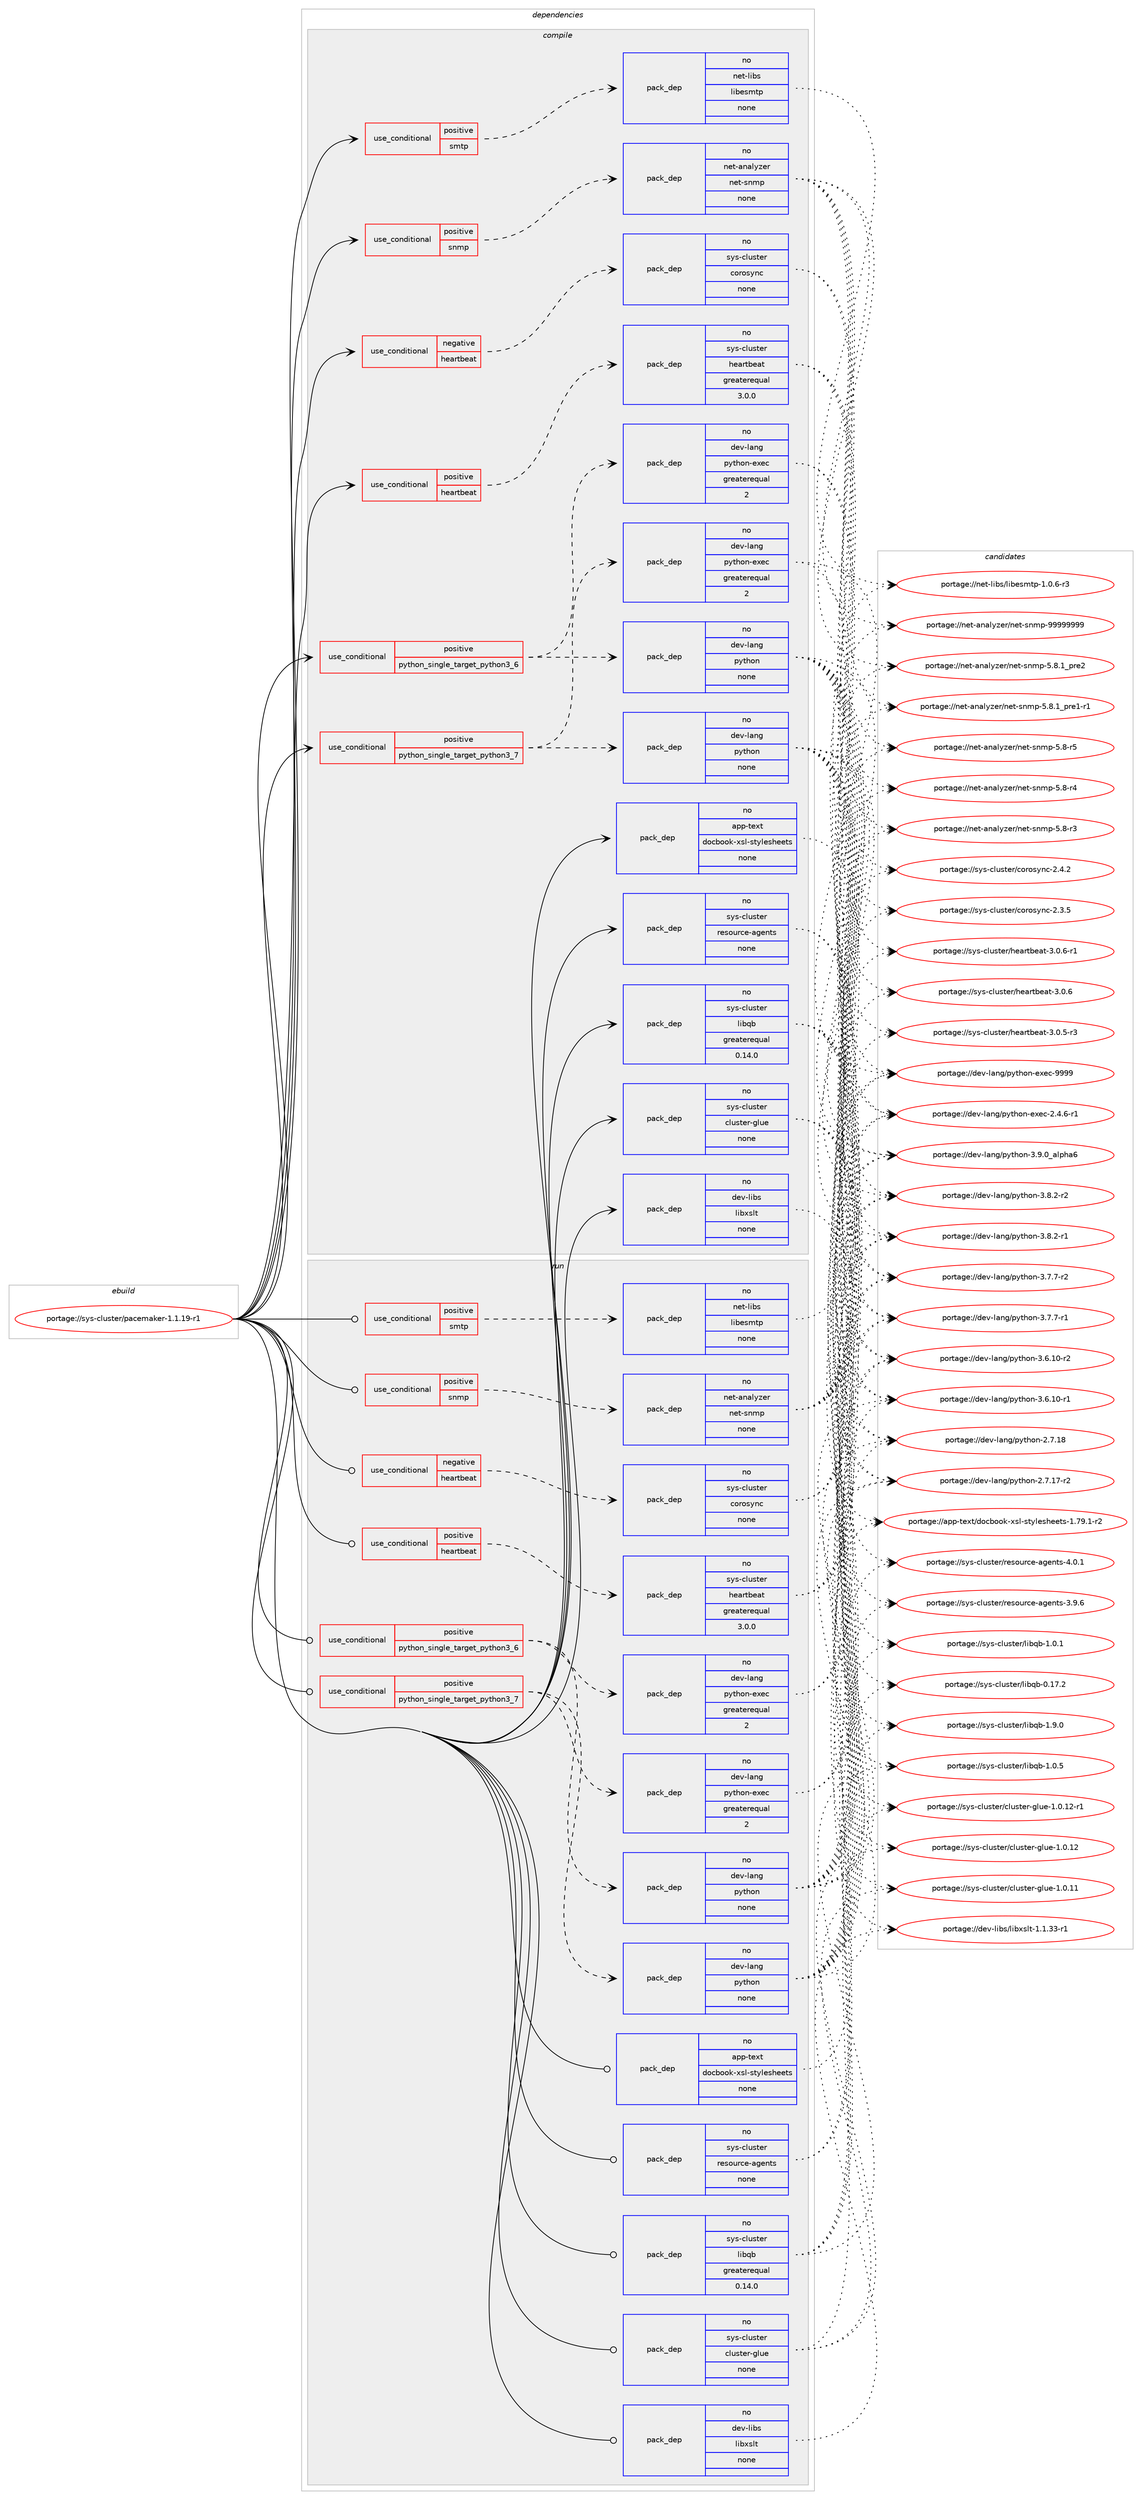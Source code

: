 digraph prolog {

# *************
# Graph options
# *************

newrank=true;
concentrate=true;
compound=true;
graph [rankdir=LR,fontname=Helvetica,fontsize=10,ranksep=1.5];#, ranksep=2.5, nodesep=0.2];
edge  [arrowhead=vee];
node  [fontname=Helvetica,fontsize=10];

# **********
# The ebuild
# **********

subgraph cluster_leftcol {
color=gray;
rank=same;
label=<<i>ebuild</i>>;
id [label="portage://sys-cluster/pacemaker-1.1.19-r1", color=red, width=4, href="../sys-cluster/pacemaker-1.1.19-r1.svg"];
}

# ****************
# The dependencies
# ****************

subgraph cluster_midcol {
color=gray;
label=<<i>dependencies</i>>;
subgraph cluster_compile {
fillcolor="#eeeeee";
style=filled;
label=<<i>compile</i>>;
subgraph cond657 {
dependency4384 [label=<<TABLE BORDER="0" CELLBORDER="1" CELLSPACING="0" CELLPADDING="4"><TR><TD ROWSPAN="3" CELLPADDING="10">use_conditional</TD></TR><TR><TD>negative</TD></TR><TR><TD>heartbeat</TD></TR></TABLE>>, shape=none, color=red];
subgraph pack3630 {
dependency4385 [label=<<TABLE BORDER="0" CELLBORDER="1" CELLSPACING="0" CELLPADDING="4" WIDTH="220"><TR><TD ROWSPAN="6" CELLPADDING="30">pack_dep</TD></TR><TR><TD WIDTH="110">no</TD></TR><TR><TD>sys-cluster</TD></TR><TR><TD>corosync</TD></TR><TR><TD>none</TD></TR><TR><TD></TD></TR></TABLE>>, shape=none, color=blue];
}
dependency4384:e -> dependency4385:w [weight=20,style="dashed",arrowhead="vee"];
}
id:e -> dependency4384:w [weight=20,style="solid",arrowhead="vee"];
subgraph cond658 {
dependency4386 [label=<<TABLE BORDER="0" CELLBORDER="1" CELLSPACING="0" CELLPADDING="4"><TR><TD ROWSPAN="3" CELLPADDING="10">use_conditional</TD></TR><TR><TD>positive</TD></TR><TR><TD>heartbeat</TD></TR></TABLE>>, shape=none, color=red];
subgraph pack3631 {
dependency4387 [label=<<TABLE BORDER="0" CELLBORDER="1" CELLSPACING="0" CELLPADDING="4" WIDTH="220"><TR><TD ROWSPAN="6" CELLPADDING="30">pack_dep</TD></TR><TR><TD WIDTH="110">no</TD></TR><TR><TD>sys-cluster</TD></TR><TR><TD>heartbeat</TD></TR><TR><TD>greaterequal</TD></TR><TR><TD>3.0.0</TD></TR></TABLE>>, shape=none, color=blue];
}
dependency4386:e -> dependency4387:w [weight=20,style="dashed",arrowhead="vee"];
}
id:e -> dependency4386:w [weight=20,style="solid",arrowhead="vee"];
subgraph cond659 {
dependency4388 [label=<<TABLE BORDER="0" CELLBORDER="1" CELLSPACING="0" CELLPADDING="4"><TR><TD ROWSPAN="3" CELLPADDING="10">use_conditional</TD></TR><TR><TD>positive</TD></TR><TR><TD>python_single_target_python3_6</TD></TR></TABLE>>, shape=none, color=red];
subgraph pack3632 {
dependency4389 [label=<<TABLE BORDER="0" CELLBORDER="1" CELLSPACING="0" CELLPADDING="4" WIDTH="220"><TR><TD ROWSPAN="6" CELLPADDING="30">pack_dep</TD></TR><TR><TD WIDTH="110">no</TD></TR><TR><TD>dev-lang</TD></TR><TR><TD>python</TD></TR><TR><TD>none</TD></TR><TR><TD></TD></TR></TABLE>>, shape=none, color=blue];
}
dependency4388:e -> dependency4389:w [weight=20,style="dashed",arrowhead="vee"];
subgraph pack3633 {
dependency4390 [label=<<TABLE BORDER="0" CELLBORDER="1" CELLSPACING="0" CELLPADDING="4" WIDTH="220"><TR><TD ROWSPAN="6" CELLPADDING="30">pack_dep</TD></TR><TR><TD WIDTH="110">no</TD></TR><TR><TD>dev-lang</TD></TR><TR><TD>python-exec</TD></TR><TR><TD>greaterequal</TD></TR><TR><TD>2</TD></TR></TABLE>>, shape=none, color=blue];
}
dependency4388:e -> dependency4390:w [weight=20,style="dashed",arrowhead="vee"];
}
id:e -> dependency4388:w [weight=20,style="solid",arrowhead="vee"];
subgraph cond660 {
dependency4391 [label=<<TABLE BORDER="0" CELLBORDER="1" CELLSPACING="0" CELLPADDING="4"><TR><TD ROWSPAN="3" CELLPADDING="10">use_conditional</TD></TR><TR><TD>positive</TD></TR><TR><TD>python_single_target_python3_7</TD></TR></TABLE>>, shape=none, color=red];
subgraph pack3634 {
dependency4392 [label=<<TABLE BORDER="0" CELLBORDER="1" CELLSPACING="0" CELLPADDING="4" WIDTH="220"><TR><TD ROWSPAN="6" CELLPADDING="30">pack_dep</TD></TR><TR><TD WIDTH="110">no</TD></TR><TR><TD>dev-lang</TD></TR><TR><TD>python</TD></TR><TR><TD>none</TD></TR><TR><TD></TD></TR></TABLE>>, shape=none, color=blue];
}
dependency4391:e -> dependency4392:w [weight=20,style="dashed",arrowhead="vee"];
subgraph pack3635 {
dependency4393 [label=<<TABLE BORDER="0" CELLBORDER="1" CELLSPACING="0" CELLPADDING="4" WIDTH="220"><TR><TD ROWSPAN="6" CELLPADDING="30">pack_dep</TD></TR><TR><TD WIDTH="110">no</TD></TR><TR><TD>dev-lang</TD></TR><TR><TD>python-exec</TD></TR><TR><TD>greaterequal</TD></TR><TR><TD>2</TD></TR></TABLE>>, shape=none, color=blue];
}
dependency4391:e -> dependency4393:w [weight=20,style="dashed",arrowhead="vee"];
}
id:e -> dependency4391:w [weight=20,style="solid",arrowhead="vee"];
subgraph cond661 {
dependency4394 [label=<<TABLE BORDER="0" CELLBORDER="1" CELLSPACING="0" CELLPADDING="4"><TR><TD ROWSPAN="3" CELLPADDING="10">use_conditional</TD></TR><TR><TD>positive</TD></TR><TR><TD>smtp</TD></TR></TABLE>>, shape=none, color=red];
subgraph pack3636 {
dependency4395 [label=<<TABLE BORDER="0" CELLBORDER="1" CELLSPACING="0" CELLPADDING="4" WIDTH="220"><TR><TD ROWSPAN="6" CELLPADDING="30">pack_dep</TD></TR><TR><TD WIDTH="110">no</TD></TR><TR><TD>net-libs</TD></TR><TR><TD>libesmtp</TD></TR><TR><TD>none</TD></TR><TR><TD></TD></TR></TABLE>>, shape=none, color=blue];
}
dependency4394:e -> dependency4395:w [weight=20,style="dashed",arrowhead="vee"];
}
id:e -> dependency4394:w [weight=20,style="solid",arrowhead="vee"];
subgraph cond662 {
dependency4396 [label=<<TABLE BORDER="0" CELLBORDER="1" CELLSPACING="0" CELLPADDING="4"><TR><TD ROWSPAN="3" CELLPADDING="10">use_conditional</TD></TR><TR><TD>positive</TD></TR><TR><TD>snmp</TD></TR></TABLE>>, shape=none, color=red];
subgraph pack3637 {
dependency4397 [label=<<TABLE BORDER="0" CELLBORDER="1" CELLSPACING="0" CELLPADDING="4" WIDTH="220"><TR><TD ROWSPAN="6" CELLPADDING="30">pack_dep</TD></TR><TR><TD WIDTH="110">no</TD></TR><TR><TD>net-analyzer</TD></TR><TR><TD>net-snmp</TD></TR><TR><TD>none</TD></TR><TR><TD></TD></TR></TABLE>>, shape=none, color=blue];
}
dependency4396:e -> dependency4397:w [weight=20,style="dashed",arrowhead="vee"];
}
id:e -> dependency4396:w [weight=20,style="solid",arrowhead="vee"];
subgraph pack3638 {
dependency4398 [label=<<TABLE BORDER="0" CELLBORDER="1" CELLSPACING="0" CELLPADDING="4" WIDTH="220"><TR><TD ROWSPAN="6" CELLPADDING="30">pack_dep</TD></TR><TR><TD WIDTH="110">no</TD></TR><TR><TD>app-text</TD></TR><TR><TD>docbook-xsl-stylesheets</TD></TR><TR><TD>none</TD></TR><TR><TD></TD></TR></TABLE>>, shape=none, color=blue];
}
id:e -> dependency4398:w [weight=20,style="solid",arrowhead="vee"];
subgraph pack3639 {
dependency4399 [label=<<TABLE BORDER="0" CELLBORDER="1" CELLSPACING="0" CELLPADDING="4" WIDTH="220"><TR><TD ROWSPAN="6" CELLPADDING="30">pack_dep</TD></TR><TR><TD WIDTH="110">no</TD></TR><TR><TD>dev-libs</TD></TR><TR><TD>libxslt</TD></TR><TR><TD>none</TD></TR><TR><TD></TD></TR></TABLE>>, shape=none, color=blue];
}
id:e -> dependency4399:w [weight=20,style="solid",arrowhead="vee"];
subgraph pack3640 {
dependency4400 [label=<<TABLE BORDER="0" CELLBORDER="1" CELLSPACING="0" CELLPADDING="4" WIDTH="220"><TR><TD ROWSPAN="6" CELLPADDING="30">pack_dep</TD></TR><TR><TD WIDTH="110">no</TD></TR><TR><TD>sys-cluster</TD></TR><TR><TD>cluster-glue</TD></TR><TR><TD>none</TD></TR><TR><TD></TD></TR></TABLE>>, shape=none, color=blue];
}
id:e -> dependency4400:w [weight=20,style="solid",arrowhead="vee"];
subgraph pack3641 {
dependency4401 [label=<<TABLE BORDER="0" CELLBORDER="1" CELLSPACING="0" CELLPADDING="4" WIDTH="220"><TR><TD ROWSPAN="6" CELLPADDING="30">pack_dep</TD></TR><TR><TD WIDTH="110">no</TD></TR><TR><TD>sys-cluster</TD></TR><TR><TD>libqb</TD></TR><TR><TD>greaterequal</TD></TR><TR><TD>0.14.0</TD></TR></TABLE>>, shape=none, color=blue];
}
id:e -> dependency4401:w [weight=20,style="solid",arrowhead="vee"];
subgraph pack3642 {
dependency4402 [label=<<TABLE BORDER="0" CELLBORDER="1" CELLSPACING="0" CELLPADDING="4" WIDTH="220"><TR><TD ROWSPAN="6" CELLPADDING="30">pack_dep</TD></TR><TR><TD WIDTH="110">no</TD></TR><TR><TD>sys-cluster</TD></TR><TR><TD>resource-agents</TD></TR><TR><TD>none</TD></TR><TR><TD></TD></TR></TABLE>>, shape=none, color=blue];
}
id:e -> dependency4402:w [weight=20,style="solid",arrowhead="vee"];
}
subgraph cluster_compileandrun {
fillcolor="#eeeeee";
style=filled;
label=<<i>compile and run</i>>;
}
subgraph cluster_run {
fillcolor="#eeeeee";
style=filled;
label=<<i>run</i>>;
subgraph cond663 {
dependency4403 [label=<<TABLE BORDER="0" CELLBORDER="1" CELLSPACING="0" CELLPADDING="4"><TR><TD ROWSPAN="3" CELLPADDING="10">use_conditional</TD></TR><TR><TD>negative</TD></TR><TR><TD>heartbeat</TD></TR></TABLE>>, shape=none, color=red];
subgraph pack3643 {
dependency4404 [label=<<TABLE BORDER="0" CELLBORDER="1" CELLSPACING="0" CELLPADDING="4" WIDTH="220"><TR><TD ROWSPAN="6" CELLPADDING="30">pack_dep</TD></TR><TR><TD WIDTH="110">no</TD></TR><TR><TD>sys-cluster</TD></TR><TR><TD>corosync</TD></TR><TR><TD>none</TD></TR><TR><TD></TD></TR></TABLE>>, shape=none, color=blue];
}
dependency4403:e -> dependency4404:w [weight=20,style="dashed",arrowhead="vee"];
}
id:e -> dependency4403:w [weight=20,style="solid",arrowhead="odot"];
subgraph cond664 {
dependency4405 [label=<<TABLE BORDER="0" CELLBORDER="1" CELLSPACING="0" CELLPADDING="4"><TR><TD ROWSPAN="3" CELLPADDING="10">use_conditional</TD></TR><TR><TD>positive</TD></TR><TR><TD>heartbeat</TD></TR></TABLE>>, shape=none, color=red];
subgraph pack3644 {
dependency4406 [label=<<TABLE BORDER="0" CELLBORDER="1" CELLSPACING="0" CELLPADDING="4" WIDTH="220"><TR><TD ROWSPAN="6" CELLPADDING="30">pack_dep</TD></TR><TR><TD WIDTH="110">no</TD></TR><TR><TD>sys-cluster</TD></TR><TR><TD>heartbeat</TD></TR><TR><TD>greaterequal</TD></TR><TR><TD>3.0.0</TD></TR></TABLE>>, shape=none, color=blue];
}
dependency4405:e -> dependency4406:w [weight=20,style="dashed",arrowhead="vee"];
}
id:e -> dependency4405:w [weight=20,style="solid",arrowhead="odot"];
subgraph cond665 {
dependency4407 [label=<<TABLE BORDER="0" CELLBORDER="1" CELLSPACING="0" CELLPADDING="4"><TR><TD ROWSPAN="3" CELLPADDING="10">use_conditional</TD></TR><TR><TD>positive</TD></TR><TR><TD>python_single_target_python3_6</TD></TR></TABLE>>, shape=none, color=red];
subgraph pack3645 {
dependency4408 [label=<<TABLE BORDER="0" CELLBORDER="1" CELLSPACING="0" CELLPADDING="4" WIDTH="220"><TR><TD ROWSPAN="6" CELLPADDING="30">pack_dep</TD></TR><TR><TD WIDTH="110">no</TD></TR><TR><TD>dev-lang</TD></TR><TR><TD>python</TD></TR><TR><TD>none</TD></TR><TR><TD></TD></TR></TABLE>>, shape=none, color=blue];
}
dependency4407:e -> dependency4408:w [weight=20,style="dashed",arrowhead="vee"];
subgraph pack3646 {
dependency4409 [label=<<TABLE BORDER="0" CELLBORDER="1" CELLSPACING="0" CELLPADDING="4" WIDTH="220"><TR><TD ROWSPAN="6" CELLPADDING="30">pack_dep</TD></TR><TR><TD WIDTH="110">no</TD></TR><TR><TD>dev-lang</TD></TR><TR><TD>python-exec</TD></TR><TR><TD>greaterequal</TD></TR><TR><TD>2</TD></TR></TABLE>>, shape=none, color=blue];
}
dependency4407:e -> dependency4409:w [weight=20,style="dashed",arrowhead="vee"];
}
id:e -> dependency4407:w [weight=20,style="solid",arrowhead="odot"];
subgraph cond666 {
dependency4410 [label=<<TABLE BORDER="0" CELLBORDER="1" CELLSPACING="0" CELLPADDING="4"><TR><TD ROWSPAN="3" CELLPADDING="10">use_conditional</TD></TR><TR><TD>positive</TD></TR><TR><TD>python_single_target_python3_7</TD></TR></TABLE>>, shape=none, color=red];
subgraph pack3647 {
dependency4411 [label=<<TABLE BORDER="0" CELLBORDER="1" CELLSPACING="0" CELLPADDING="4" WIDTH="220"><TR><TD ROWSPAN="6" CELLPADDING="30">pack_dep</TD></TR><TR><TD WIDTH="110">no</TD></TR><TR><TD>dev-lang</TD></TR><TR><TD>python</TD></TR><TR><TD>none</TD></TR><TR><TD></TD></TR></TABLE>>, shape=none, color=blue];
}
dependency4410:e -> dependency4411:w [weight=20,style="dashed",arrowhead="vee"];
subgraph pack3648 {
dependency4412 [label=<<TABLE BORDER="0" CELLBORDER="1" CELLSPACING="0" CELLPADDING="4" WIDTH="220"><TR><TD ROWSPAN="6" CELLPADDING="30">pack_dep</TD></TR><TR><TD WIDTH="110">no</TD></TR><TR><TD>dev-lang</TD></TR><TR><TD>python-exec</TD></TR><TR><TD>greaterequal</TD></TR><TR><TD>2</TD></TR></TABLE>>, shape=none, color=blue];
}
dependency4410:e -> dependency4412:w [weight=20,style="dashed",arrowhead="vee"];
}
id:e -> dependency4410:w [weight=20,style="solid",arrowhead="odot"];
subgraph cond667 {
dependency4413 [label=<<TABLE BORDER="0" CELLBORDER="1" CELLSPACING="0" CELLPADDING="4"><TR><TD ROWSPAN="3" CELLPADDING="10">use_conditional</TD></TR><TR><TD>positive</TD></TR><TR><TD>smtp</TD></TR></TABLE>>, shape=none, color=red];
subgraph pack3649 {
dependency4414 [label=<<TABLE BORDER="0" CELLBORDER="1" CELLSPACING="0" CELLPADDING="4" WIDTH="220"><TR><TD ROWSPAN="6" CELLPADDING="30">pack_dep</TD></TR><TR><TD WIDTH="110">no</TD></TR><TR><TD>net-libs</TD></TR><TR><TD>libesmtp</TD></TR><TR><TD>none</TD></TR><TR><TD></TD></TR></TABLE>>, shape=none, color=blue];
}
dependency4413:e -> dependency4414:w [weight=20,style="dashed",arrowhead="vee"];
}
id:e -> dependency4413:w [weight=20,style="solid",arrowhead="odot"];
subgraph cond668 {
dependency4415 [label=<<TABLE BORDER="0" CELLBORDER="1" CELLSPACING="0" CELLPADDING="4"><TR><TD ROWSPAN="3" CELLPADDING="10">use_conditional</TD></TR><TR><TD>positive</TD></TR><TR><TD>snmp</TD></TR></TABLE>>, shape=none, color=red];
subgraph pack3650 {
dependency4416 [label=<<TABLE BORDER="0" CELLBORDER="1" CELLSPACING="0" CELLPADDING="4" WIDTH="220"><TR><TD ROWSPAN="6" CELLPADDING="30">pack_dep</TD></TR><TR><TD WIDTH="110">no</TD></TR><TR><TD>net-analyzer</TD></TR><TR><TD>net-snmp</TD></TR><TR><TD>none</TD></TR><TR><TD></TD></TR></TABLE>>, shape=none, color=blue];
}
dependency4415:e -> dependency4416:w [weight=20,style="dashed",arrowhead="vee"];
}
id:e -> dependency4415:w [weight=20,style="solid",arrowhead="odot"];
subgraph pack3651 {
dependency4417 [label=<<TABLE BORDER="0" CELLBORDER="1" CELLSPACING="0" CELLPADDING="4" WIDTH="220"><TR><TD ROWSPAN="6" CELLPADDING="30">pack_dep</TD></TR><TR><TD WIDTH="110">no</TD></TR><TR><TD>app-text</TD></TR><TR><TD>docbook-xsl-stylesheets</TD></TR><TR><TD>none</TD></TR><TR><TD></TD></TR></TABLE>>, shape=none, color=blue];
}
id:e -> dependency4417:w [weight=20,style="solid",arrowhead="odot"];
subgraph pack3652 {
dependency4418 [label=<<TABLE BORDER="0" CELLBORDER="1" CELLSPACING="0" CELLPADDING="4" WIDTH="220"><TR><TD ROWSPAN="6" CELLPADDING="30">pack_dep</TD></TR><TR><TD WIDTH="110">no</TD></TR><TR><TD>dev-libs</TD></TR><TR><TD>libxslt</TD></TR><TR><TD>none</TD></TR><TR><TD></TD></TR></TABLE>>, shape=none, color=blue];
}
id:e -> dependency4418:w [weight=20,style="solid",arrowhead="odot"];
subgraph pack3653 {
dependency4419 [label=<<TABLE BORDER="0" CELLBORDER="1" CELLSPACING="0" CELLPADDING="4" WIDTH="220"><TR><TD ROWSPAN="6" CELLPADDING="30">pack_dep</TD></TR><TR><TD WIDTH="110">no</TD></TR><TR><TD>sys-cluster</TD></TR><TR><TD>cluster-glue</TD></TR><TR><TD>none</TD></TR><TR><TD></TD></TR></TABLE>>, shape=none, color=blue];
}
id:e -> dependency4419:w [weight=20,style="solid",arrowhead="odot"];
subgraph pack3654 {
dependency4420 [label=<<TABLE BORDER="0" CELLBORDER="1" CELLSPACING="0" CELLPADDING="4" WIDTH="220"><TR><TD ROWSPAN="6" CELLPADDING="30">pack_dep</TD></TR><TR><TD WIDTH="110">no</TD></TR><TR><TD>sys-cluster</TD></TR><TR><TD>libqb</TD></TR><TR><TD>greaterequal</TD></TR><TR><TD>0.14.0</TD></TR></TABLE>>, shape=none, color=blue];
}
id:e -> dependency4420:w [weight=20,style="solid",arrowhead="odot"];
subgraph pack3655 {
dependency4421 [label=<<TABLE BORDER="0" CELLBORDER="1" CELLSPACING="0" CELLPADDING="4" WIDTH="220"><TR><TD ROWSPAN="6" CELLPADDING="30">pack_dep</TD></TR><TR><TD WIDTH="110">no</TD></TR><TR><TD>sys-cluster</TD></TR><TR><TD>resource-agents</TD></TR><TR><TD>none</TD></TR><TR><TD></TD></TR></TABLE>>, shape=none, color=blue];
}
id:e -> dependency4421:w [weight=20,style="solid",arrowhead="odot"];
}
}

# **************
# The candidates
# **************

subgraph cluster_choices {
rank=same;
color=gray;
label=<<i>candidates</i>>;

subgraph choice3630 {
color=black;
nodesep=1;
choice1151211154599108117115116101114479911111411111512111099455046524650 [label="portage://sys-cluster/corosync-2.4.2", color=red, width=4,href="../sys-cluster/corosync-2.4.2.svg"];
choice1151211154599108117115116101114479911111411111512111099455046514653 [label="portage://sys-cluster/corosync-2.3.5", color=red, width=4,href="../sys-cluster/corosync-2.3.5.svg"];
dependency4385:e -> choice1151211154599108117115116101114479911111411111512111099455046524650:w [style=dotted,weight="100"];
dependency4385:e -> choice1151211154599108117115116101114479911111411111512111099455046514653:w [style=dotted,weight="100"];
}
subgraph choice3631 {
color=black;
nodesep=1;
choice1151211154599108117115116101114471041019711411698101971164551464846544511449 [label="portage://sys-cluster/heartbeat-3.0.6-r1", color=red, width=4,href="../sys-cluster/heartbeat-3.0.6-r1.svg"];
choice115121115459910811711511610111447104101971141169810197116455146484654 [label="portage://sys-cluster/heartbeat-3.0.6", color=red, width=4,href="../sys-cluster/heartbeat-3.0.6.svg"];
choice1151211154599108117115116101114471041019711411698101971164551464846534511451 [label="portage://sys-cluster/heartbeat-3.0.5-r3", color=red, width=4,href="../sys-cluster/heartbeat-3.0.5-r3.svg"];
dependency4387:e -> choice1151211154599108117115116101114471041019711411698101971164551464846544511449:w [style=dotted,weight="100"];
dependency4387:e -> choice115121115459910811711511610111447104101971141169810197116455146484654:w [style=dotted,weight="100"];
dependency4387:e -> choice1151211154599108117115116101114471041019711411698101971164551464846534511451:w [style=dotted,weight="100"];
}
subgraph choice3632 {
color=black;
nodesep=1;
choice10010111845108971101034711212111610411111045514657464895971081121049754 [label="portage://dev-lang/python-3.9.0_alpha6", color=red, width=4,href="../dev-lang/python-3.9.0_alpha6.svg"];
choice1001011184510897110103471121211161041111104551465646504511450 [label="portage://dev-lang/python-3.8.2-r2", color=red, width=4,href="../dev-lang/python-3.8.2-r2.svg"];
choice1001011184510897110103471121211161041111104551465646504511449 [label="portage://dev-lang/python-3.8.2-r1", color=red, width=4,href="../dev-lang/python-3.8.2-r1.svg"];
choice1001011184510897110103471121211161041111104551465546554511450 [label="portage://dev-lang/python-3.7.7-r2", color=red, width=4,href="../dev-lang/python-3.7.7-r2.svg"];
choice1001011184510897110103471121211161041111104551465546554511449 [label="portage://dev-lang/python-3.7.7-r1", color=red, width=4,href="../dev-lang/python-3.7.7-r1.svg"];
choice100101118451089711010347112121116104111110455146544649484511450 [label="portage://dev-lang/python-3.6.10-r2", color=red, width=4,href="../dev-lang/python-3.6.10-r2.svg"];
choice100101118451089711010347112121116104111110455146544649484511449 [label="portage://dev-lang/python-3.6.10-r1", color=red, width=4,href="../dev-lang/python-3.6.10-r1.svg"];
choice10010111845108971101034711212111610411111045504655464956 [label="portage://dev-lang/python-2.7.18", color=red, width=4,href="../dev-lang/python-2.7.18.svg"];
choice100101118451089711010347112121116104111110455046554649554511450 [label="portage://dev-lang/python-2.7.17-r2", color=red, width=4,href="../dev-lang/python-2.7.17-r2.svg"];
dependency4389:e -> choice10010111845108971101034711212111610411111045514657464895971081121049754:w [style=dotted,weight="100"];
dependency4389:e -> choice1001011184510897110103471121211161041111104551465646504511450:w [style=dotted,weight="100"];
dependency4389:e -> choice1001011184510897110103471121211161041111104551465646504511449:w [style=dotted,weight="100"];
dependency4389:e -> choice1001011184510897110103471121211161041111104551465546554511450:w [style=dotted,weight="100"];
dependency4389:e -> choice1001011184510897110103471121211161041111104551465546554511449:w [style=dotted,weight="100"];
dependency4389:e -> choice100101118451089711010347112121116104111110455146544649484511450:w [style=dotted,weight="100"];
dependency4389:e -> choice100101118451089711010347112121116104111110455146544649484511449:w [style=dotted,weight="100"];
dependency4389:e -> choice10010111845108971101034711212111610411111045504655464956:w [style=dotted,weight="100"];
dependency4389:e -> choice100101118451089711010347112121116104111110455046554649554511450:w [style=dotted,weight="100"];
}
subgraph choice3633 {
color=black;
nodesep=1;
choice10010111845108971101034711212111610411111045101120101994557575757 [label="portage://dev-lang/python-exec-9999", color=red, width=4,href="../dev-lang/python-exec-9999.svg"];
choice10010111845108971101034711212111610411111045101120101994550465246544511449 [label="portage://dev-lang/python-exec-2.4.6-r1", color=red, width=4,href="../dev-lang/python-exec-2.4.6-r1.svg"];
dependency4390:e -> choice10010111845108971101034711212111610411111045101120101994557575757:w [style=dotted,weight="100"];
dependency4390:e -> choice10010111845108971101034711212111610411111045101120101994550465246544511449:w [style=dotted,weight="100"];
}
subgraph choice3634 {
color=black;
nodesep=1;
choice10010111845108971101034711212111610411111045514657464895971081121049754 [label="portage://dev-lang/python-3.9.0_alpha6", color=red, width=4,href="../dev-lang/python-3.9.0_alpha6.svg"];
choice1001011184510897110103471121211161041111104551465646504511450 [label="portage://dev-lang/python-3.8.2-r2", color=red, width=4,href="../dev-lang/python-3.8.2-r2.svg"];
choice1001011184510897110103471121211161041111104551465646504511449 [label="portage://dev-lang/python-3.8.2-r1", color=red, width=4,href="../dev-lang/python-3.8.2-r1.svg"];
choice1001011184510897110103471121211161041111104551465546554511450 [label="portage://dev-lang/python-3.7.7-r2", color=red, width=4,href="../dev-lang/python-3.7.7-r2.svg"];
choice1001011184510897110103471121211161041111104551465546554511449 [label="portage://dev-lang/python-3.7.7-r1", color=red, width=4,href="../dev-lang/python-3.7.7-r1.svg"];
choice100101118451089711010347112121116104111110455146544649484511450 [label="portage://dev-lang/python-3.6.10-r2", color=red, width=4,href="../dev-lang/python-3.6.10-r2.svg"];
choice100101118451089711010347112121116104111110455146544649484511449 [label="portage://dev-lang/python-3.6.10-r1", color=red, width=4,href="../dev-lang/python-3.6.10-r1.svg"];
choice10010111845108971101034711212111610411111045504655464956 [label="portage://dev-lang/python-2.7.18", color=red, width=4,href="../dev-lang/python-2.7.18.svg"];
choice100101118451089711010347112121116104111110455046554649554511450 [label="portage://dev-lang/python-2.7.17-r2", color=red, width=4,href="../dev-lang/python-2.7.17-r2.svg"];
dependency4392:e -> choice10010111845108971101034711212111610411111045514657464895971081121049754:w [style=dotted,weight="100"];
dependency4392:e -> choice1001011184510897110103471121211161041111104551465646504511450:w [style=dotted,weight="100"];
dependency4392:e -> choice1001011184510897110103471121211161041111104551465646504511449:w [style=dotted,weight="100"];
dependency4392:e -> choice1001011184510897110103471121211161041111104551465546554511450:w [style=dotted,weight="100"];
dependency4392:e -> choice1001011184510897110103471121211161041111104551465546554511449:w [style=dotted,weight="100"];
dependency4392:e -> choice100101118451089711010347112121116104111110455146544649484511450:w [style=dotted,weight="100"];
dependency4392:e -> choice100101118451089711010347112121116104111110455146544649484511449:w [style=dotted,weight="100"];
dependency4392:e -> choice10010111845108971101034711212111610411111045504655464956:w [style=dotted,weight="100"];
dependency4392:e -> choice100101118451089711010347112121116104111110455046554649554511450:w [style=dotted,weight="100"];
}
subgraph choice3635 {
color=black;
nodesep=1;
choice10010111845108971101034711212111610411111045101120101994557575757 [label="portage://dev-lang/python-exec-9999", color=red, width=4,href="../dev-lang/python-exec-9999.svg"];
choice10010111845108971101034711212111610411111045101120101994550465246544511449 [label="portage://dev-lang/python-exec-2.4.6-r1", color=red, width=4,href="../dev-lang/python-exec-2.4.6-r1.svg"];
dependency4393:e -> choice10010111845108971101034711212111610411111045101120101994557575757:w [style=dotted,weight="100"];
dependency4393:e -> choice10010111845108971101034711212111610411111045101120101994550465246544511449:w [style=dotted,weight="100"];
}
subgraph choice3636 {
color=black;
nodesep=1;
choice110101116451081059811547108105981011151091161124549464846544511451 [label="portage://net-libs/libesmtp-1.0.6-r3", color=red, width=4,href="../net-libs/libesmtp-1.0.6-r3.svg"];
dependency4395:e -> choice110101116451081059811547108105981011151091161124549464846544511451:w [style=dotted,weight="100"];
}
subgraph choice3637 {
color=black;
nodesep=1;
choice1101011164597110971081211221011144711010111645115110109112455757575757575757 [label="portage://net-analyzer/net-snmp-99999999", color=red, width=4,href="../net-analyzer/net-snmp-99999999.svg"];
choice11010111645971109710812112210111447110101116451151101091124553465646499511211410150 [label="portage://net-analyzer/net-snmp-5.8.1_pre2", color=red, width=4,href="../net-analyzer/net-snmp-5.8.1_pre2.svg"];
choice110101116459711097108121122101114471101011164511511010911245534656464995112114101494511449 [label="portage://net-analyzer/net-snmp-5.8.1_pre1-r1", color=red, width=4,href="../net-analyzer/net-snmp-5.8.1_pre1-r1.svg"];
choice1101011164597110971081211221011144711010111645115110109112455346564511453 [label="portage://net-analyzer/net-snmp-5.8-r5", color=red, width=4,href="../net-analyzer/net-snmp-5.8-r5.svg"];
choice1101011164597110971081211221011144711010111645115110109112455346564511452 [label="portage://net-analyzer/net-snmp-5.8-r4", color=red, width=4,href="../net-analyzer/net-snmp-5.8-r4.svg"];
choice1101011164597110971081211221011144711010111645115110109112455346564511451 [label="portage://net-analyzer/net-snmp-5.8-r3", color=red, width=4,href="../net-analyzer/net-snmp-5.8-r3.svg"];
dependency4397:e -> choice1101011164597110971081211221011144711010111645115110109112455757575757575757:w [style=dotted,weight="100"];
dependency4397:e -> choice11010111645971109710812112210111447110101116451151101091124553465646499511211410150:w [style=dotted,weight="100"];
dependency4397:e -> choice110101116459711097108121122101114471101011164511511010911245534656464995112114101494511449:w [style=dotted,weight="100"];
dependency4397:e -> choice1101011164597110971081211221011144711010111645115110109112455346564511453:w [style=dotted,weight="100"];
dependency4397:e -> choice1101011164597110971081211221011144711010111645115110109112455346564511452:w [style=dotted,weight="100"];
dependency4397:e -> choice1101011164597110971081211221011144711010111645115110109112455346564511451:w [style=dotted,weight="100"];
}
subgraph choice3638 {
color=black;
nodesep=1;
choice97112112451161011201164710011199981111111074512011510845115116121108101115104101101116115454946555746494511450 [label="portage://app-text/docbook-xsl-stylesheets-1.79.1-r2", color=red, width=4,href="../app-text/docbook-xsl-stylesheets-1.79.1-r2.svg"];
dependency4398:e -> choice97112112451161011201164710011199981111111074512011510845115116121108101115104101101116115454946555746494511450:w [style=dotted,weight="100"];
}
subgraph choice3639 {
color=black;
nodesep=1;
choice10010111845108105981154710810598120115108116454946494651514511449 [label="portage://dev-libs/libxslt-1.1.33-r1", color=red, width=4,href="../dev-libs/libxslt-1.1.33-r1.svg"];
dependency4399:e -> choice10010111845108105981154710810598120115108116454946494651514511449:w [style=dotted,weight="100"];
}
subgraph choice3640 {
color=black;
nodesep=1;
choice1151211154599108117115116101114479910811711511610111445103108117101454946484649504511449 [label="portage://sys-cluster/cluster-glue-1.0.12-r1", color=red, width=4,href="../sys-cluster/cluster-glue-1.0.12-r1.svg"];
choice115121115459910811711511610111447991081171151161011144510310811710145494648464950 [label="portage://sys-cluster/cluster-glue-1.0.12", color=red, width=4,href="../sys-cluster/cluster-glue-1.0.12.svg"];
choice115121115459910811711511610111447991081171151161011144510310811710145494648464949 [label="portage://sys-cluster/cluster-glue-1.0.11", color=red, width=4,href="../sys-cluster/cluster-glue-1.0.11.svg"];
dependency4400:e -> choice1151211154599108117115116101114479910811711511610111445103108117101454946484649504511449:w [style=dotted,weight="100"];
dependency4400:e -> choice115121115459910811711511610111447991081171151161011144510310811710145494648464950:w [style=dotted,weight="100"];
dependency4400:e -> choice115121115459910811711511610111447991081171151161011144510310811710145494648464949:w [style=dotted,weight="100"];
}
subgraph choice3641 {
color=black;
nodesep=1;
choice1151211154599108117115116101114471081059811398454946574648 [label="portage://sys-cluster/libqb-1.9.0", color=red, width=4,href="../sys-cluster/libqb-1.9.0.svg"];
choice1151211154599108117115116101114471081059811398454946484653 [label="portage://sys-cluster/libqb-1.0.5", color=red, width=4,href="../sys-cluster/libqb-1.0.5.svg"];
choice1151211154599108117115116101114471081059811398454946484649 [label="portage://sys-cluster/libqb-1.0.1", color=red, width=4,href="../sys-cluster/libqb-1.0.1.svg"];
choice115121115459910811711511610111447108105981139845484649554650 [label="portage://sys-cluster/libqb-0.17.2", color=red, width=4,href="../sys-cluster/libqb-0.17.2.svg"];
dependency4401:e -> choice1151211154599108117115116101114471081059811398454946574648:w [style=dotted,weight="100"];
dependency4401:e -> choice1151211154599108117115116101114471081059811398454946484653:w [style=dotted,weight="100"];
dependency4401:e -> choice1151211154599108117115116101114471081059811398454946484649:w [style=dotted,weight="100"];
dependency4401:e -> choice115121115459910811711511610111447108105981139845484649554650:w [style=dotted,weight="100"];
}
subgraph choice3642 {
color=black;
nodesep=1;
choice115121115459910811711511610111447114101115111117114991014597103101110116115455246484649 [label="portage://sys-cluster/resource-agents-4.0.1", color=red, width=4,href="../sys-cluster/resource-agents-4.0.1.svg"];
choice115121115459910811711511610111447114101115111117114991014597103101110116115455146574654 [label="portage://sys-cluster/resource-agents-3.9.6", color=red, width=4,href="../sys-cluster/resource-agents-3.9.6.svg"];
dependency4402:e -> choice115121115459910811711511610111447114101115111117114991014597103101110116115455246484649:w [style=dotted,weight="100"];
dependency4402:e -> choice115121115459910811711511610111447114101115111117114991014597103101110116115455146574654:w [style=dotted,weight="100"];
}
subgraph choice3643 {
color=black;
nodesep=1;
choice1151211154599108117115116101114479911111411111512111099455046524650 [label="portage://sys-cluster/corosync-2.4.2", color=red, width=4,href="../sys-cluster/corosync-2.4.2.svg"];
choice1151211154599108117115116101114479911111411111512111099455046514653 [label="portage://sys-cluster/corosync-2.3.5", color=red, width=4,href="../sys-cluster/corosync-2.3.5.svg"];
dependency4404:e -> choice1151211154599108117115116101114479911111411111512111099455046524650:w [style=dotted,weight="100"];
dependency4404:e -> choice1151211154599108117115116101114479911111411111512111099455046514653:w [style=dotted,weight="100"];
}
subgraph choice3644 {
color=black;
nodesep=1;
choice1151211154599108117115116101114471041019711411698101971164551464846544511449 [label="portage://sys-cluster/heartbeat-3.0.6-r1", color=red, width=4,href="../sys-cluster/heartbeat-3.0.6-r1.svg"];
choice115121115459910811711511610111447104101971141169810197116455146484654 [label="portage://sys-cluster/heartbeat-3.0.6", color=red, width=4,href="../sys-cluster/heartbeat-3.0.6.svg"];
choice1151211154599108117115116101114471041019711411698101971164551464846534511451 [label="portage://sys-cluster/heartbeat-3.0.5-r3", color=red, width=4,href="../sys-cluster/heartbeat-3.0.5-r3.svg"];
dependency4406:e -> choice1151211154599108117115116101114471041019711411698101971164551464846544511449:w [style=dotted,weight="100"];
dependency4406:e -> choice115121115459910811711511610111447104101971141169810197116455146484654:w [style=dotted,weight="100"];
dependency4406:e -> choice1151211154599108117115116101114471041019711411698101971164551464846534511451:w [style=dotted,weight="100"];
}
subgraph choice3645 {
color=black;
nodesep=1;
choice10010111845108971101034711212111610411111045514657464895971081121049754 [label="portage://dev-lang/python-3.9.0_alpha6", color=red, width=4,href="../dev-lang/python-3.9.0_alpha6.svg"];
choice1001011184510897110103471121211161041111104551465646504511450 [label="portage://dev-lang/python-3.8.2-r2", color=red, width=4,href="../dev-lang/python-3.8.2-r2.svg"];
choice1001011184510897110103471121211161041111104551465646504511449 [label="portage://dev-lang/python-3.8.2-r1", color=red, width=4,href="../dev-lang/python-3.8.2-r1.svg"];
choice1001011184510897110103471121211161041111104551465546554511450 [label="portage://dev-lang/python-3.7.7-r2", color=red, width=4,href="../dev-lang/python-3.7.7-r2.svg"];
choice1001011184510897110103471121211161041111104551465546554511449 [label="portage://dev-lang/python-3.7.7-r1", color=red, width=4,href="../dev-lang/python-3.7.7-r1.svg"];
choice100101118451089711010347112121116104111110455146544649484511450 [label="portage://dev-lang/python-3.6.10-r2", color=red, width=4,href="../dev-lang/python-3.6.10-r2.svg"];
choice100101118451089711010347112121116104111110455146544649484511449 [label="portage://dev-lang/python-3.6.10-r1", color=red, width=4,href="../dev-lang/python-3.6.10-r1.svg"];
choice10010111845108971101034711212111610411111045504655464956 [label="portage://dev-lang/python-2.7.18", color=red, width=4,href="../dev-lang/python-2.7.18.svg"];
choice100101118451089711010347112121116104111110455046554649554511450 [label="portage://dev-lang/python-2.7.17-r2", color=red, width=4,href="../dev-lang/python-2.7.17-r2.svg"];
dependency4408:e -> choice10010111845108971101034711212111610411111045514657464895971081121049754:w [style=dotted,weight="100"];
dependency4408:e -> choice1001011184510897110103471121211161041111104551465646504511450:w [style=dotted,weight="100"];
dependency4408:e -> choice1001011184510897110103471121211161041111104551465646504511449:w [style=dotted,weight="100"];
dependency4408:e -> choice1001011184510897110103471121211161041111104551465546554511450:w [style=dotted,weight="100"];
dependency4408:e -> choice1001011184510897110103471121211161041111104551465546554511449:w [style=dotted,weight="100"];
dependency4408:e -> choice100101118451089711010347112121116104111110455146544649484511450:w [style=dotted,weight="100"];
dependency4408:e -> choice100101118451089711010347112121116104111110455146544649484511449:w [style=dotted,weight="100"];
dependency4408:e -> choice10010111845108971101034711212111610411111045504655464956:w [style=dotted,weight="100"];
dependency4408:e -> choice100101118451089711010347112121116104111110455046554649554511450:w [style=dotted,weight="100"];
}
subgraph choice3646 {
color=black;
nodesep=1;
choice10010111845108971101034711212111610411111045101120101994557575757 [label="portage://dev-lang/python-exec-9999", color=red, width=4,href="../dev-lang/python-exec-9999.svg"];
choice10010111845108971101034711212111610411111045101120101994550465246544511449 [label="portage://dev-lang/python-exec-2.4.6-r1", color=red, width=4,href="../dev-lang/python-exec-2.4.6-r1.svg"];
dependency4409:e -> choice10010111845108971101034711212111610411111045101120101994557575757:w [style=dotted,weight="100"];
dependency4409:e -> choice10010111845108971101034711212111610411111045101120101994550465246544511449:w [style=dotted,weight="100"];
}
subgraph choice3647 {
color=black;
nodesep=1;
choice10010111845108971101034711212111610411111045514657464895971081121049754 [label="portage://dev-lang/python-3.9.0_alpha6", color=red, width=4,href="../dev-lang/python-3.9.0_alpha6.svg"];
choice1001011184510897110103471121211161041111104551465646504511450 [label="portage://dev-lang/python-3.8.2-r2", color=red, width=4,href="../dev-lang/python-3.8.2-r2.svg"];
choice1001011184510897110103471121211161041111104551465646504511449 [label="portage://dev-lang/python-3.8.2-r1", color=red, width=4,href="../dev-lang/python-3.8.2-r1.svg"];
choice1001011184510897110103471121211161041111104551465546554511450 [label="portage://dev-lang/python-3.7.7-r2", color=red, width=4,href="../dev-lang/python-3.7.7-r2.svg"];
choice1001011184510897110103471121211161041111104551465546554511449 [label="portage://dev-lang/python-3.7.7-r1", color=red, width=4,href="../dev-lang/python-3.7.7-r1.svg"];
choice100101118451089711010347112121116104111110455146544649484511450 [label="portage://dev-lang/python-3.6.10-r2", color=red, width=4,href="../dev-lang/python-3.6.10-r2.svg"];
choice100101118451089711010347112121116104111110455146544649484511449 [label="portage://dev-lang/python-3.6.10-r1", color=red, width=4,href="../dev-lang/python-3.6.10-r1.svg"];
choice10010111845108971101034711212111610411111045504655464956 [label="portage://dev-lang/python-2.7.18", color=red, width=4,href="../dev-lang/python-2.7.18.svg"];
choice100101118451089711010347112121116104111110455046554649554511450 [label="portage://dev-lang/python-2.7.17-r2", color=red, width=4,href="../dev-lang/python-2.7.17-r2.svg"];
dependency4411:e -> choice10010111845108971101034711212111610411111045514657464895971081121049754:w [style=dotted,weight="100"];
dependency4411:e -> choice1001011184510897110103471121211161041111104551465646504511450:w [style=dotted,weight="100"];
dependency4411:e -> choice1001011184510897110103471121211161041111104551465646504511449:w [style=dotted,weight="100"];
dependency4411:e -> choice1001011184510897110103471121211161041111104551465546554511450:w [style=dotted,weight="100"];
dependency4411:e -> choice1001011184510897110103471121211161041111104551465546554511449:w [style=dotted,weight="100"];
dependency4411:e -> choice100101118451089711010347112121116104111110455146544649484511450:w [style=dotted,weight="100"];
dependency4411:e -> choice100101118451089711010347112121116104111110455146544649484511449:w [style=dotted,weight="100"];
dependency4411:e -> choice10010111845108971101034711212111610411111045504655464956:w [style=dotted,weight="100"];
dependency4411:e -> choice100101118451089711010347112121116104111110455046554649554511450:w [style=dotted,weight="100"];
}
subgraph choice3648 {
color=black;
nodesep=1;
choice10010111845108971101034711212111610411111045101120101994557575757 [label="portage://dev-lang/python-exec-9999", color=red, width=4,href="../dev-lang/python-exec-9999.svg"];
choice10010111845108971101034711212111610411111045101120101994550465246544511449 [label="portage://dev-lang/python-exec-2.4.6-r1", color=red, width=4,href="../dev-lang/python-exec-2.4.6-r1.svg"];
dependency4412:e -> choice10010111845108971101034711212111610411111045101120101994557575757:w [style=dotted,weight="100"];
dependency4412:e -> choice10010111845108971101034711212111610411111045101120101994550465246544511449:w [style=dotted,weight="100"];
}
subgraph choice3649 {
color=black;
nodesep=1;
choice110101116451081059811547108105981011151091161124549464846544511451 [label="portage://net-libs/libesmtp-1.0.6-r3", color=red, width=4,href="../net-libs/libesmtp-1.0.6-r3.svg"];
dependency4414:e -> choice110101116451081059811547108105981011151091161124549464846544511451:w [style=dotted,weight="100"];
}
subgraph choice3650 {
color=black;
nodesep=1;
choice1101011164597110971081211221011144711010111645115110109112455757575757575757 [label="portage://net-analyzer/net-snmp-99999999", color=red, width=4,href="../net-analyzer/net-snmp-99999999.svg"];
choice11010111645971109710812112210111447110101116451151101091124553465646499511211410150 [label="portage://net-analyzer/net-snmp-5.8.1_pre2", color=red, width=4,href="../net-analyzer/net-snmp-5.8.1_pre2.svg"];
choice110101116459711097108121122101114471101011164511511010911245534656464995112114101494511449 [label="portage://net-analyzer/net-snmp-5.8.1_pre1-r1", color=red, width=4,href="../net-analyzer/net-snmp-5.8.1_pre1-r1.svg"];
choice1101011164597110971081211221011144711010111645115110109112455346564511453 [label="portage://net-analyzer/net-snmp-5.8-r5", color=red, width=4,href="../net-analyzer/net-snmp-5.8-r5.svg"];
choice1101011164597110971081211221011144711010111645115110109112455346564511452 [label="portage://net-analyzer/net-snmp-5.8-r4", color=red, width=4,href="../net-analyzer/net-snmp-5.8-r4.svg"];
choice1101011164597110971081211221011144711010111645115110109112455346564511451 [label="portage://net-analyzer/net-snmp-5.8-r3", color=red, width=4,href="../net-analyzer/net-snmp-5.8-r3.svg"];
dependency4416:e -> choice1101011164597110971081211221011144711010111645115110109112455757575757575757:w [style=dotted,weight="100"];
dependency4416:e -> choice11010111645971109710812112210111447110101116451151101091124553465646499511211410150:w [style=dotted,weight="100"];
dependency4416:e -> choice110101116459711097108121122101114471101011164511511010911245534656464995112114101494511449:w [style=dotted,weight="100"];
dependency4416:e -> choice1101011164597110971081211221011144711010111645115110109112455346564511453:w [style=dotted,weight="100"];
dependency4416:e -> choice1101011164597110971081211221011144711010111645115110109112455346564511452:w [style=dotted,weight="100"];
dependency4416:e -> choice1101011164597110971081211221011144711010111645115110109112455346564511451:w [style=dotted,weight="100"];
}
subgraph choice3651 {
color=black;
nodesep=1;
choice97112112451161011201164710011199981111111074512011510845115116121108101115104101101116115454946555746494511450 [label="portage://app-text/docbook-xsl-stylesheets-1.79.1-r2", color=red, width=4,href="../app-text/docbook-xsl-stylesheets-1.79.1-r2.svg"];
dependency4417:e -> choice97112112451161011201164710011199981111111074512011510845115116121108101115104101101116115454946555746494511450:w [style=dotted,weight="100"];
}
subgraph choice3652 {
color=black;
nodesep=1;
choice10010111845108105981154710810598120115108116454946494651514511449 [label="portage://dev-libs/libxslt-1.1.33-r1", color=red, width=4,href="../dev-libs/libxslt-1.1.33-r1.svg"];
dependency4418:e -> choice10010111845108105981154710810598120115108116454946494651514511449:w [style=dotted,weight="100"];
}
subgraph choice3653 {
color=black;
nodesep=1;
choice1151211154599108117115116101114479910811711511610111445103108117101454946484649504511449 [label="portage://sys-cluster/cluster-glue-1.0.12-r1", color=red, width=4,href="../sys-cluster/cluster-glue-1.0.12-r1.svg"];
choice115121115459910811711511610111447991081171151161011144510310811710145494648464950 [label="portage://sys-cluster/cluster-glue-1.0.12", color=red, width=4,href="../sys-cluster/cluster-glue-1.0.12.svg"];
choice115121115459910811711511610111447991081171151161011144510310811710145494648464949 [label="portage://sys-cluster/cluster-glue-1.0.11", color=red, width=4,href="../sys-cluster/cluster-glue-1.0.11.svg"];
dependency4419:e -> choice1151211154599108117115116101114479910811711511610111445103108117101454946484649504511449:w [style=dotted,weight="100"];
dependency4419:e -> choice115121115459910811711511610111447991081171151161011144510310811710145494648464950:w [style=dotted,weight="100"];
dependency4419:e -> choice115121115459910811711511610111447991081171151161011144510310811710145494648464949:w [style=dotted,weight="100"];
}
subgraph choice3654 {
color=black;
nodesep=1;
choice1151211154599108117115116101114471081059811398454946574648 [label="portage://sys-cluster/libqb-1.9.0", color=red, width=4,href="../sys-cluster/libqb-1.9.0.svg"];
choice1151211154599108117115116101114471081059811398454946484653 [label="portage://sys-cluster/libqb-1.0.5", color=red, width=4,href="../sys-cluster/libqb-1.0.5.svg"];
choice1151211154599108117115116101114471081059811398454946484649 [label="portage://sys-cluster/libqb-1.0.1", color=red, width=4,href="../sys-cluster/libqb-1.0.1.svg"];
choice115121115459910811711511610111447108105981139845484649554650 [label="portage://sys-cluster/libqb-0.17.2", color=red, width=4,href="../sys-cluster/libqb-0.17.2.svg"];
dependency4420:e -> choice1151211154599108117115116101114471081059811398454946574648:w [style=dotted,weight="100"];
dependency4420:e -> choice1151211154599108117115116101114471081059811398454946484653:w [style=dotted,weight="100"];
dependency4420:e -> choice1151211154599108117115116101114471081059811398454946484649:w [style=dotted,weight="100"];
dependency4420:e -> choice115121115459910811711511610111447108105981139845484649554650:w [style=dotted,weight="100"];
}
subgraph choice3655 {
color=black;
nodesep=1;
choice115121115459910811711511610111447114101115111117114991014597103101110116115455246484649 [label="portage://sys-cluster/resource-agents-4.0.1", color=red, width=4,href="../sys-cluster/resource-agents-4.0.1.svg"];
choice115121115459910811711511610111447114101115111117114991014597103101110116115455146574654 [label="portage://sys-cluster/resource-agents-3.9.6", color=red, width=4,href="../sys-cluster/resource-agents-3.9.6.svg"];
dependency4421:e -> choice115121115459910811711511610111447114101115111117114991014597103101110116115455246484649:w [style=dotted,weight="100"];
dependency4421:e -> choice115121115459910811711511610111447114101115111117114991014597103101110116115455146574654:w [style=dotted,weight="100"];
}
}

}
